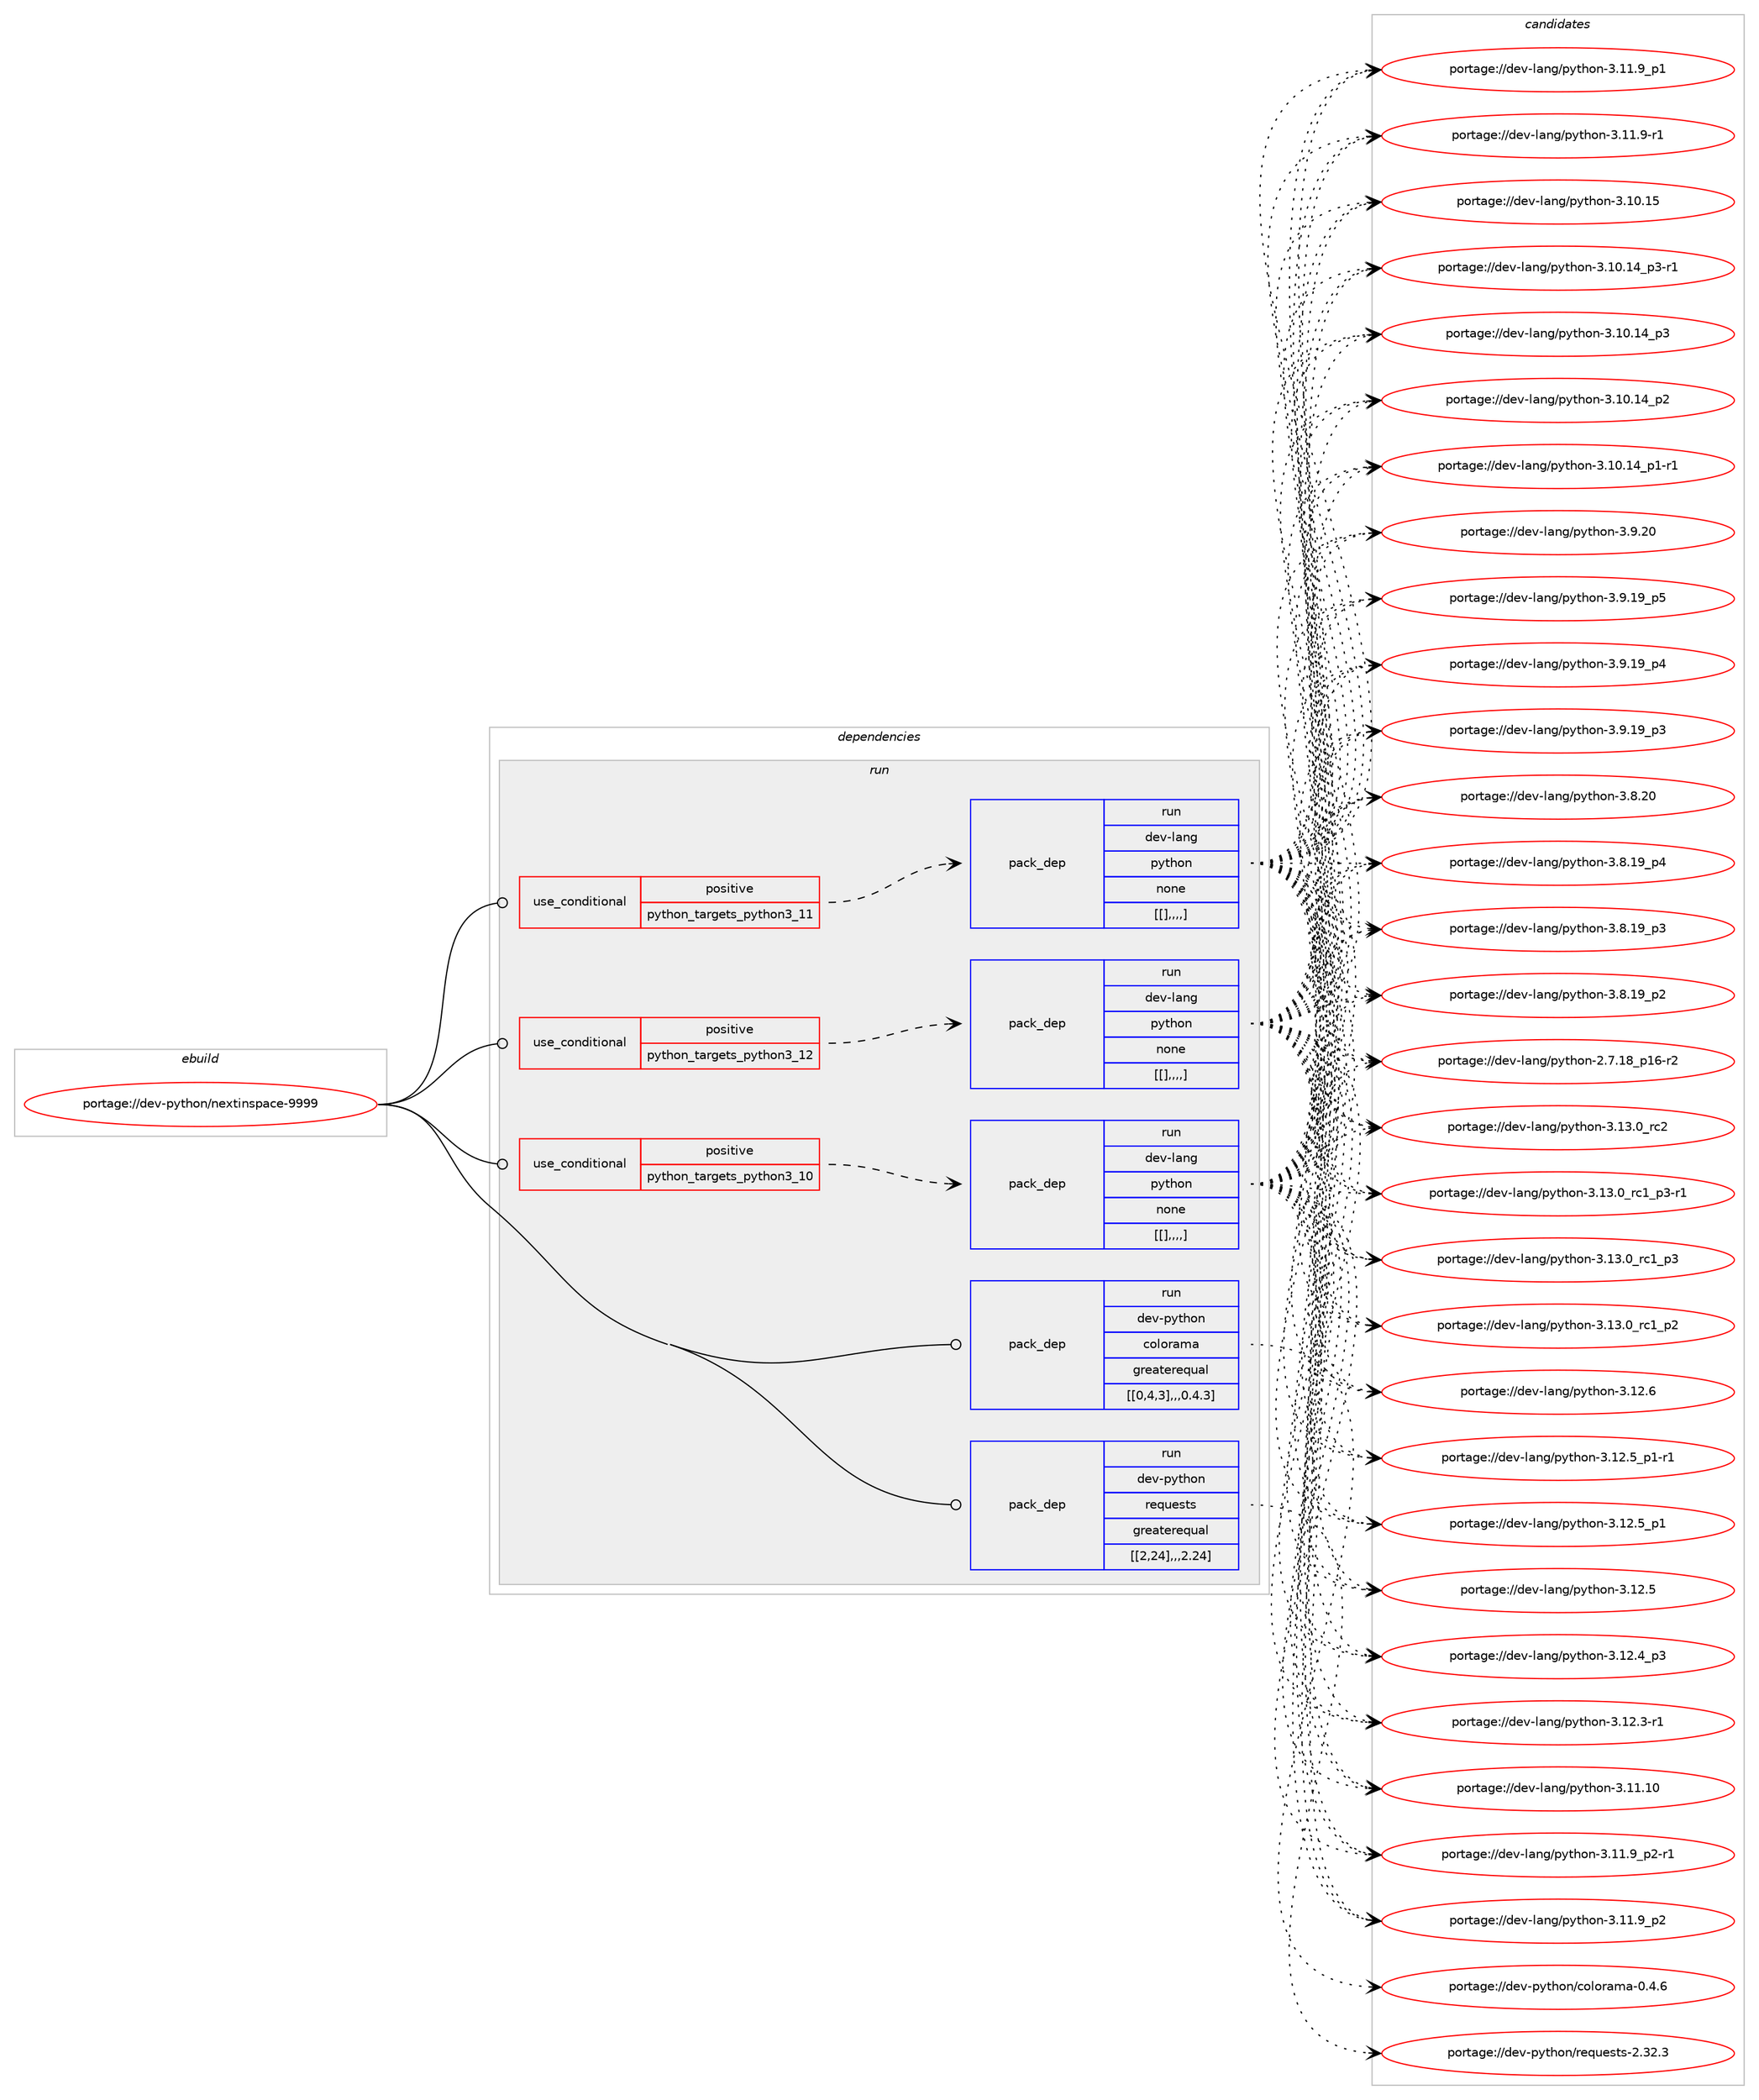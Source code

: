 digraph prolog {

# *************
# Graph options
# *************

newrank=true;
concentrate=true;
compound=true;
graph [rankdir=LR,fontname=Helvetica,fontsize=10,ranksep=1.5];#, ranksep=2.5, nodesep=0.2];
edge  [arrowhead=vee];
node  [fontname=Helvetica,fontsize=10];

# **********
# The ebuild
# **********

subgraph cluster_leftcol {
color=gray;
label=<<i>ebuild</i>>;
id [label="portage://dev-python/nextinspace-9999", color=red, width=4, href="../dev-python/nextinspace-9999.svg"];
}

# ****************
# The dependencies
# ****************

subgraph cluster_midcol {
color=gray;
label=<<i>dependencies</i>>;
subgraph cluster_compile {
fillcolor="#eeeeee";
style=filled;
label=<<i>compile</i>>;
}
subgraph cluster_compileandrun {
fillcolor="#eeeeee";
style=filled;
label=<<i>compile and run</i>>;
}
subgraph cluster_run {
fillcolor="#eeeeee";
style=filled;
label=<<i>run</i>>;
subgraph cond35919 {
dependency153658 [label=<<TABLE BORDER="0" CELLBORDER="1" CELLSPACING="0" CELLPADDING="4"><TR><TD ROWSPAN="3" CELLPADDING="10">use_conditional</TD></TR><TR><TD>positive</TD></TR><TR><TD>python_targets_python3_10</TD></TR></TABLE>>, shape=none, color=red];
subgraph pack116521 {
dependency153659 [label=<<TABLE BORDER="0" CELLBORDER="1" CELLSPACING="0" CELLPADDING="4" WIDTH="220"><TR><TD ROWSPAN="6" CELLPADDING="30">pack_dep</TD></TR><TR><TD WIDTH="110">run</TD></TR><TR><TD>dev-lang</TD></TR><TR><TD>python</TD></TR><TR><TD>none</TD></TR><TR><TD>[[],,,,]</TD></TR></TABLE>>, shape=none, color=blue];
}
dependency153658:e -> dependency153659:w [weight=20,style="dashed",arrowhead="vee"];
}
id:e -> dependency153658:w [weight=20,style="solid",arrowhead="odot"];
subgraph cond35920 {
dependency153660 [label=<<TABLE BORDER="0" CELLBORDER="1" CELLSPACING="0" CELLPADDING="4"><TR><TD ROWSPAN="3" CELLPADDING="10">use_conditional</TD></TR><TR><TD>positive</TD></TR><TR><TD>python_targets_python3_11</TD></TR></TABLE>>, shape=none, color=red];
subgraph pack116522 {
dependency153661 [label=<<TABLE BORDER="0" CELLBORDER="1" CELLSPACING="0" CELLPADDING="4" WIDTH="220"><TR><TD ROWSPAN="6" CELLPADDING="30">pack_dep</TD></TR><TR><TD WIDTH="110">run</TD></TR><TR><TD>dev-lang</TD></TR><TR><TD>python</TD></TR><TR><TD>none</TD></TR><TR><TD>[[],,,,]</TD></TR></TABLE>>, shape=none, color=blue];
}
dependency153660:e -> dependency153661:w [weight=20,style="dashed",arrowhead="vee"];
}
id:e -> dependency153660:w [weight=20,style="solid",arrowhead="odot"];
subgraph cond35921 {
dependency153662 [label=<<TABLE BORDER="0" CELLBORDER="1" CELLSPACING="0" CELLPADDING="4"><TR><TD ROWSPAN="3" CELLPADDING="10">use_conditional</TD></TR><TR><TD>positive</TD></TR><TR><TD>python_targets_python3_12</TD></TR></TABLE>>, shape=none, color=red];
subgraph pack116523 {
dependency153663 [label=<<TABLE BORDER="0" CELLBORDER="1" CELLSPACING="0" CELLPADDING="4" WIDTH="220"><TR><TD ROWSPAN="6" CELLPADDING="30">pack_dep</TD></TR><TR><TD WIDTH="110">run</TD></TR><TR><TD>dev-lang</TD></TR><TR><TD>python</TD></TR><TR><TD>none</TD></TR><TR><TD>[[],,,,]</TD></TR></TABLE>>, shape=none, color=blue];
}
dependency153662:e -> dependency153663:w [weight=20,style="dashed",arrowhead="vee"];
}
id:e -> dependency153662:w [weight=20,style="solid",arrowhead="odot"];
subgraph pack116524 {
dependency153664 [label=<<TABLE BORDER="0" CELLBORDER="1" CELLSPACING="0" CELLPADDING="4" WIDTH="220"><TR><TD ROWSPAN="6" CELLPADDING="30">pack_dep</TD></TR><TR><TD WIDTH="110">run</TD></TR><TR><TD>dev-python</TD></TR><TR><TD>colorama</TD></TR><TR><TD>greaterequal</TD></TR><TR><TD>[[0,4,3],,,0.4.3]</TD></TR></TABLE>>, shape=none, color=blue];
}
id:e -> dependency153664:w [weight=20,style="solid",arrowhead="odot"];
subgraph pack116525 {
dependency153665 [label=<<TABLE BORDER="0" CELLBORDER="1" CELLSPACING="0" CELLPADDING="4" WIDTH="220"><TR><TD ROWSPAN="6" CELLPADDING="30">pack_dep</TD></TR><TR><TD WIDTH="110">run</TD></TR><TR><TD>dev-python</TD></TR><TR><TD>requests</TD></TR><TR><TD>greaterequal</TD></TR><TR><TD>[[2,24],,,2.24]</TD></TR></TABLE>>, shape=none, color=blue];
}
id:e -> dependency153665:w [weight=20,style="solid",arrowhead="odot"];
}
}

# **************
# The candidates
# **************

subgraph cluster_choices {
rank=same;
color=gray;
label=<<i>candidates</i>>;

subgraph choice116521 {
color=black;
nodesep=1;
choice10010111845108971101034711212111610411111045514649514648951149950 [label="portage://dev-lang/python-3.13.0_rc2", color=red, width=4,href="../dev-lang/python-3.13.0_rc2.svg"];
choice1001011184510897110103471121211161041111104551464951464895114994995112514511449 [label="portage://dev-lang/python-3.13.0_rc1_p3-r1", color=red, width=4,href="../dev-lang/python-3.13.0_rc1_p3-r1.svg"];
choice100101118451089711010347112121116104111110455146495146489511499499511251 [label="portage://dev-lang/python-3.13.0_rc1_p3", color=red, width=4,href="../dev-lang/python-3.13.0_rc1_p3.svg"];
choice100101118451089711010347112121116104111110455146495146489511499499511250 [label="portage://dev-lang/python-3.13.0_rc1_p2", color=red, width=4,href="../dev-lang/python-3.13.0_rc1_p2.svg"];
choice10010111845108971101034711212111610411111045514649504654 [label="portage://dev-lang/python-3.12.6", color=red, width=4,href="../dev-lang/python-3.12.6.svg"];
choice1001011184510897110103471121211161041111104551464950465395112494511449 [label="portage://dev-lang/python-3.12.5_p1-r1", color=red, width=4,href="../dev-lang/python-3.12.5_p1-r1.svg"];
choice100101118451089711010347112121116104111110455146495046539511249 [label="portage://dev-lang/python-3.12.5_p1", color=red, width=4,href="../dev-lang/python-3.12.5_p1.svg"];
choice10010111845108971101034711212111610411111045514649504653 [label="portage://dev-lang/python-3.12.5", color=red, width=4,href="../dev-lang/python-3.12.5.svg"];
choice100101118451089711010347112121116104111110455146495046529511251 [label="portage://dev-lang/python-3.12.4_p3", color=red, width=4,href="../dev-lang/python-3.12.4_p3.svg"];
choice100101118451089711010347112121116104111110455146495046514511449 [label="portage://dev-lang/python-3.12.3-r1", color=red, width=4,href="../dev-lang/python-3.12.3-r1.svg"];
choice1001011184510897110103471121211161041111104551464949464948 [label="portage://dev-lang/python-3.11.10", color=red, width=4,href="../dev-lang/python-3.11.10.svg"];
choice1001011184510897110103471121211161041111104551464949465795112504511449 [label="portage://dev-lang/python-3.11.9_p2-r1", color=red, width=4,href="../dev-lang/python-3.11.9_p2-r1.svg"];
choice100101118451089711010347112121116104111110455146494946579511250 [label="portage://dev-lang/python-3.11.9_p2", color=red, width=4,href="../dev-lang/python-3.11.9_p2.svg"];
choice100101118451089711010347112121116104111110455146494946579511249 [label="portage://dev-lang/python-3.11.9_p1", color=red, width=4,href="../dev-lang/python-3.11.9_p1.svg"];
choice100101118451089711010347112121116104111110455146494946574511449 [label="portage://dev-lang/python-3.11.9-r1", color=red, width=4,href="../dev-lang/python-3.11.9-r1.svg"];
choice1001011184510897110103471121211161041111104551464948464953 [label="portage://dev-lang/python-3.10.15", color=red, width=4,href="../dev-lang/python-3.10.15.svg"];
choice100101118451089711010347112121116104111110455146494846495295112514511449 [label="portage://dev-lang/python-3.10.14_p3-r1", color=red, width=4,href="../dev-lang/python-3.10.14_p3-r1.svg"];
choice10010111845108971101034711212111610411111045514649484649529511251 [label="portage://dev-lang/python-3.10.14_p3", color=red, width=4,href="../dev-lang/python-3.10.14_p3.svg"];
choice10010111845108971101034711212111610411111045514649484649529511250 [label="portage://dev-lang/python-3.10.14_p2", color=red, width=4,href="../dev-lang/python-3.10.14_p2.svg"];
choice100101118451089711010347112121116104111110455146494846495295112494511449 [label="portage://dev-lang/python-3.10.14_p1-r1", color=red, width=4,href="../dev-lang/python-3.10.14_p1-r1.svg"];
choice10010111845108971101034711212111610411111045514657465048 [label="portage://dev-lang/python-3.9.20", color=red, width=4,href="../dev-lang/python-3.9.20.svg"];
choice100101118451089711010347112121116104111110455146574649579511253 [label="portage://dev-lang/python-3.9.19_p5", color=red, width=4,href="../dev-lang/python-3.9.19_p5.svg"];
choice100101118451089711010347112121116104111110455146574649579511252 [label="portage://dev-lang/python-3.9.19_p4", color=red, width=4,href="../dev-lang/python-3.9.19_p4.svg"];
choice100101118451089711010347112121116104111110455146574649579511251 [label="portage://dev-lang/python-3.9.19_p3", color=red, width=4,href="../dev-lang/python-3.9.19_p3.svg"];
choice10010111845108971101034711212111610411111045514656465048 [label="portage://dev-lang/python-3.8.20", color=red, width=4,href="../dev-lang/python-3.8.20.svg"];
choice100101118451089711010347112121116104111110455146564649579511252 [label="portage://dev-lang/python-3.8.19_p4", color=red, width=4,href="../dev-lang/python-3.8.19_p4.svg"];
choice100101118451089711010347112121116104111110455146564649579511251 [label="portage://dev-lang/python-3.8.19_p3", color=red, width=4,href="../dev-lang/python-3.8.19_p3.svg"];
choice100101118451089711010347112121116104111110455146564649579511250 [label="portage://dev-lang/python-3.8.19_p2", color=red, width=4,href="../dev-lang/python-3.8.19_p2.svg"];
choice100101118451089711010347112121116104111110455046554649569511249544511450 [label="portage://dev-lang/python-2.7.18_p16-r2", color=red, width=4,href="../dev-lang/python-2.7.18_p16-r2.svg"];
dependency153659:e -> choice10010111845108971101034711212111610411111045514649514648951149950:w [style=dotted,weight="100"];
dependency153659:e -> choice1001011184510897110103471121211161041111104551464951464895114994995112514511449:w [style=dotted,weight="100"];
dependency153659:e -> choice100101118451089711010347112121116104111110455146495146489511499499511251:w [style=dotted,weight="100"];
dependency153659:e -> choice100101118451089711010347112121116104111110455146495146489511499499511250:w [style=dotted,weight="100"];
dependency153659:e -> choice10010111845108971101034711212111610411111045514649504654:w [style=dotted,weight="100"];
dependency153659:e -> choice1001011184510897110103471121211161041111104551464950465395112494511449:w [style=dotted,weight="100"];
dependency153659:e -> choice100101118451089711010347112121116104111110455146495046539511249:w [style=dotted,weight="100"];
dependency153659:e -> choice10010111845108971101034711212111610411111045514649504653:w [style=dotted,weight="100"];
dependency153659:e -> choice100101118451089711010347112121116104111110455146495046529511251:w [style=dotted,weight="100"];
dependency153659:e -> choice100101118451089711010347112121116104111110455146495046514511449:w [style=dotted,weight="100"];
dependency153659:e -> choice1001011184510897110103471121211161041111104551464949464948:w [style=dotted,weight="100"];
dependency153659:e -> choice1001011184510897110103471121211161041111104551464949465795112504511449:w [style=dotted,weight="100"];
dependency153659:e -> choice100101118451089711010347112121116104111110455146494946579511250:w [style=dotted,weight="100"];
dependency153659:e -> choice100101118451089711010347112121116104111110455146494946579511249:w [style=dotted,weight="100"];
dependency153659:e -> choice100101118451089711010347112121116104111110455146494946574511449:w [style=dotted,weight="100"];
dependency153659:e -> choice1001011184510897110103471121211161041111104551464948464953:w [style=dotted,weight="100"];
dependency153659:e -> choice100101118451089711010347112121116104111110455146494846495295112514511449:w [style=dotted,weight="100"];
dependency153659:e -> choice10010111845108971101034711212111610411111045514649484649529511251:w [style=dotted,weight="100"];
dependency153659:e -> choice10010111845108971101034711212111610411111045514649484649529511250:w [style=dotted,weight="100"];
dependency153659:e -> choice100101118451089711010347112121116104111110455146494846495295112494511449:w [style=dotted,weight="100"];
dependency153659:e -> choice10010111845108971101034711212111610411111045514657465048:w [style=dotted,weight="100"];
dependency153659:e -> choice100101118451089711010347112121116104111110455146574649579511253:w [style=dotted,weight="100"];
dependency153659:e -> choice100101118451089711010347112121116104111110455146574649579511252:w [style=dotted,weight="100"];
dependency153659:e -> choice100101118451089711010347112121116104111110455146574649579511251:w [style=dotted,weight="100"];
dependency153659:e -> choice10010111845108971101034711212111610411111045514656465048:w [style=dotted,weight="100"];
dependency153659:e -> choice100101118451089711010347112121116104111110455146564649579511252:w [style=dotted,weight="100"];
dependency153659:e -> choice100101118451089711010347112121116104111110455146564649579511251:w [style=dotted,weight="100"];
dependency153659:e -> choice100101118451089711010347112121116104111110455146564649579511250:w [style=dotted,weight="100"];
dependency153659:e -> choice100101118451089711010347112121116104111110455046554649569511249544511450:w [style=dotted,weight="100"];
}
subgraph choice116522 {
color=black;
nodesep=1;
choice10010111845108971101034711212111610411111045514649514648951149950 [label="portage://dev-lang/python-3.13.0_rc2", color=red, width=4,href="../dev-lang/python-3.13.0_rc2.svg"];
choice1001011184510897110103471121211161041111104551464951464895114994995112514511449 [label="portage://dev-lang/python-3.13.0_rc1_p3-r1", color=red, width=4,href="../dev-lang/python-3.13.0_rc1_p3-r1.svg"];
choice100101118451089711010347112121116104111110455146495146489511499499511251 [label="portage://dev-lang/python-3.13.0_rc1_p3", color=red, width=4,href="../dev-lang/python-3.13.0_rc1_p3.svg"];
choice100101118451089711010347112121116104111110455146495146489511499499511250 [label="portage://dev-lang/python-3.13.0_rc1_p2", color=red, width=4,href="../dev-lang/python-3.13.0_rc1_p2.svg"];
choice10010111845108971101034711212111610411111045514649504654 [label="portage://dev-lang/python-3.12.6", color=red, width=4,href="../dev-lang/python-3.12.6.svg"];
choice1001011184510897110103471121211161041111104551464950465395112494511449 [label="portage://dev-lang/python-3.12.5_p1-r1", color=red, width=4,href="../dev-lang/python-3.12.5_p1-r1.svg"];
choice100101118451089711010347112121116104111110455146495046539511249 [label="portage://dev-lang/python-3.12.5_p1", color=red, width=4,href="../dev-lang/python-3.12.5_p1.svg"];
choice10010111845108971101034711212111610411111045514649504653 [label="portage://dev-lang/python-3.12.5", color=red, width=4,href="../dev-lang/python-3.12.5.svg"];
choice100101118451089711010347112121116104111110455146495046529511251 [label="portage://dev-lang/python-3.12.4_p3", color=red, width=4,href="../dev-lang/python-3.12.4_p3.svg"];
choice100101118451089711010347112121116104111110455146495046514511449 [label="portage://dev-lang/python-3.12.3-r1", color=red, width=4,href="../dev-lang/python-3.12.3-r1.svg"];
choice1001011184510897110103471121211161041111104551464949464948 [label="portage://dev-lang/python-3.11.10", color=red, width=4,href="../dev-lang/python-3.11.10.svg"];
choice1001011184510897110103471121211161041111104551464949465795112504511449 [label="portage://dev-lang/python-3.11.9_p2-r1", color=red, width=4,href="../dev-lang/python-3.11.9_p2-r1.svg"];
choice100101118451089711010347112121116104111110455146494946579511250 [label="portage://dev-lang/python-3.11.9_p2", color=red, width=4,href="../dev-lang/python-3.11.9_p2.svg"];
choice100101118451089711010347112121116104111110455146494946579511249 [label="portage://dev-lang/python-3.11.9_p1", color=red, width=4,href="../dev-lang/python-3.11.9_p1.svg"];
choice100101118451089711010347112121116104111110455146494946574511449 [label="portage://dev-lang/python-3.11.9-r1", color=red, width=4,href="../dev-lang/python-3.11.9-r1.svg"];
choice1001011184510897110103471121211161041111104551464948464953 [label="portage://dev-lang/python-3.10.15", color=red, width=4,href="../dev-lang/python-3.10.15.svg"];
choice100101118451089711010347112121116104111110455146494846495295112514511449 [label="portage://dev-lang/python-3.10.14_p3-r1", color=red, width=4,href="../dev-lang/python-3.10.14_p3-r1.svg"];
choice10010111845108971101034711212111610411111045514649484649529511251 [label="portage://dev-lang/python-3.10.14_p3", color=red, width=4,href="../dev-lang/python-3.10.14_p3.svg"];
choice10010111845108971101034711212111610411111045514649484649529511250 [label="portage://dev-lang/python-3.10.14_p2", color=red, width=4,href="../dev-lang/python-3.10.14_p2.svg"];
choice100101118451089711010347112121116104111110455146494846495295112494511449 [label="portage://dev-lang/python-3.10.14_p1-r1", color=red, width=4,href="../dev-lang/python-3.10.14_p1-r1.svg"];
choice10010111845108971101034711212111610411111045514657465048 [label="portage://dev-lang/python-3.9.20", color=red, width=4,href="../dev-lang/python-3.9.20.svg"];
choice100101118451089711010347112121116104111110455146574649579511253 [label="portage://dev-lang/python-3.9.19_p5", color=red, width=4,href="../dev-lang/python-3.9.19_p5.svg"];
choice100101118451089711010347112121116104111110455146574649579511252 [label="portage://dev-lang/python-3.9.19_p4", color=red, width=4,href="../dev-lang/python-3.9.19_p4.svg"];
choice100101118451089711010347112121116104111110455146574649579511251 [label="portage://dev-lang/python-3.9.19_p3", color=red, width=4,href="../dev-lang/python-3.9.19_p3.svg"];
choice10010111845108971101034711212111610411111045514656465048 [label="portage://dev-lang/python-3.8.20", color=red, width=4,href="../dev-lang/python-3.8.20.svg"];
choice100101118451089711010347112121116104111110455146564649579511252 [label="portage://dev-lang/python-3.8.19_p4", color=red, width=4,href="../dev-lang/python-3.8.19_p4.svg"];
choice100101118451089711010347112121116104111110455146564649579511251 [label="portage://dev-lang/python-3.8.19_p3", color=red, width=4,href="../dev-lang/python-3.8.19_p3.svg"];
choice100101118451089711010347112121116104111110455146564649579511250 [label="portage://dev-lang/python-3.8.19_p2", color=red, width=4,href="../dev-lang/python-3.8.19_p2.svg"];
choice100101118451089711010347112121116104111110455046554649569511249544511450 [label="portage://dev-lang/python-2.7.18_p16-r2", color=red, width=4,href="../dev-lang/python-2.7.18_p16-r2.svg"];
dependency153661:e -> choice10010111845108971101034711212111610411111045514649514648951149950:w [style=dotted,weight="100"];
dependency153661:e -> choice1001011184510897110103471121211161041111104551464951464895114994995112514511449:w [style=dotted,weight="100"];
dependency153661:e -> choice100101118451089711010347112121116104111110455146495146489511499499511251:w [style=dotted,weight="100"];
dependency153661:e -> choice100101118451089711010347112121116104111110455146495146489511499499511250:w [style=dotted,weight="100"];
dependency153661:e -> choice10010111845108971101034711212111610411111045514649504654:w [style=dotted,weight="100"];
dependency153661:e -> choice1001011184510897110103471121211161041111104551464950465395112494511449:w [style=dotted,weight="100"];
dependency153661:e -> choice100101118451089711010347112121116104111110455146495046539511249:w [style=dotted,weight="100"];
dependency153661:e -> choice10010111845108971101034711212111610411111045514649504653:w [style=dotted,weight="100"];
dependency153661:e -> choice100101118451089711010347112121116104111110455146495046529511251:w [style=dotted,weight="100"];
dependency153661:e -> choice100101118451089711010347112121116104111110455146495046514511449:w [style=dotted,weight="100"];
dependency153661:e -> choice1001011184510897110103471121211161041111104551464949464948:w [style=dotted,weight="100"];
dependency153661:e -> choice1001011184510897110103471121211161041111104551464949465795112504511449:w [style=dotted,weight="100"];
dependency153661:e -> choice100101118451089711010347112121116104111110455146494946579511250:w [style=dotted,weight="100"];
dependency153661:e -> choice100101118451089711010347112121116104111110455146494946579511249:w [style=dotted,weight="100"];
dependency153661:e -> choice100101118451089711010347112121116104111110455146494946574511449:w [style=dotted,weight="100"];
dependency153661:e -> choice1001011184510897110103471121211161041111104551464948464953:w [style=dotted,weight="100"];
dependency153661:e -> choice100101118451089711010347112121116104111110455146494846495295112514511449:w [style=dotted,weight="100"];
dependency153661:e -> choice10010111845108971101034711212111610411111045514649484649529511251:w [style=dotted,weight="100"];
dependency153661:e -> choice10010111845108971101034711212111610411111045514649484649529511250:w [style=dotted,weight="100"];
dependency153661:e -> choice100101118451089711010347112121116104111110455146494846495295112494511449:w [style=dotted,weight="100"];
dependency153661:e -> choice10010111845108971101034711212111610411111045514657465048:w [style=dotted,weight="100"];
dependency153661:e -> choice100101118451089711010347112121116104111110455146574649579511253:w [style=dotted,weight="100"];
dependency153661:e -> choice100101118451089711010347112121116104111110455146574649579511252:w [style=dotted,weight="100"];
dependency153661:e -> choice100101118451089711010347112121116104111110455146574649579511251:w [style=dotted,weight="100"];
dependency153661:e -> choice10010111845108971101034711212111610411111045514656465048:w [style=dotted,weight="100"];
dependency153661:e -> choice100101118451089711010347112121116104111110455146564649579511252:w [style=dotted,weight="100"];
dependency153661:e -> choice100101118451089711010347112121116104111110455146564649579511251:w [style=dotted,weight="100"];
dependency153661:e -> choice100101118451089711010347112121116104111110455146564649579511250:w [style=dotted,weight="100"];
dependency153661:e -> choice100101118451089711010347112121116104111110455046554649569511249544511450:w [style=dotted,weight="100"];
}
subgraph choice116523 {
color=black;
nodesep=1;
choice10010111845108971101034711212111610411111045514649514648951149950 [label="portage://dev-lang/python-3.13.0_rc2", color=red, width=4,href="../dev-lang/python-3.13.0_rc2.svg"];
choice1001011184510897110103471121211161041111104551464951464895114994995112514511449 [label="portage://dev-lang/python-3.13.0_rc1_p3-r1", color=red, width=4,href="../dev-lang/python-3.13.0_rc1_p3-r1.svg"];
choice100101118451089711010347112121116104111110455146495146489511499499511251 [label="portage://dev-lang/python-3.13.0_rc1_p3", color=red, width=4,href="../dev-lang/python-3.13.0_rc1_p3.svg"];
choice100101118451089711010347112121116104111110455146495146489511499499511250 [label="portage://dev-lang/python-3.13.0_rc1_p2", color=red, width=4,href="../dev-lang/python-3.13.0_rc1_p2.svg"];
choice10010111845108971101034711212111610411111045514649504654 [label="portage://dev-lang/python-3.12.6", color=red, width=4,href="../dev-lang/python-3.12.6.svg"];
choice1001011184510897110103471121211161041111104551464950465395112494511449 [label="portage://dev-lang/python-3.12.5_p1-r1", color=red, width=4,href="../dev-lang/python-3.12.5_p1-r1.svg"];
choice100101118451089711010347112121116104111110455146495046539511249 [label="portage://dev-lang/python-3.12.5_p1", color=red, width=4,href="../dev-lang/python-3.12.5_p1.svg"];
choice10010111845108971101034711212111610411111045514649504653 [label="portage://dev-lang/python-3.12.5", color=red, width=4,href="../dev-lang/python-3.12.5.svg"];
choice100101118451089711010347112121116104111110455146495046529511251 [label="portage://dev-lang/python-3.12.4_p3", color=red, width=4,href="../dev-lang/python-3.12.4_p3.svg"];
choice100101118451089711010347112121116104111110455146495046514511449 [label="portage://dev-lang/python-3.12.3-r1", color=red, width=4,href="../dev-lang/python-3.12.3-r1.svg"];
choice1001011184510897110103471121211161041111104551464949464948 [label="portage://dev-lang/python-3.11.10", color=red, width=4,href="../dev-lang/python-3.11.10.svg"];
choice1001011184510897110103471121211161041111104551464949465795112504511449 [label="portage://dev-lang/python-3.11.9_p2-r1", color=red, width=4,href="../dev-lang/python-3.11.9_p2-r1.svg"];
choice100101118451089711010347112121116104111110455146494946579511250 [label="portage://dev-lang/python-3.11.9_p2", color=red, width=4,href="../dev-lang/python-3.11.9_p2.svg"];
choice100101118451089711010347112121116104111110455146494946579511249 [label="portage://dev-lang/python-3.11.9_p1", color=red, width=4,href="../dev-lang/python-3.11.9_p1.svg"];
choice100101118451089711010347112121116104111110455146494946574511449 [label="portage://dev-lang/python-3.11.9-r1", color=red, width=4,href="../dev-lang/python-3.11.9-r1.svg"];
choice1001011184510897110103471121211161041111104551464948464953 [label="portage://dev-lang/python-3.10.15", color=red, width=4,href="../dev-lang/python-3.10.15.svg"];
choice100101118451089711010347112121116104111110455146494846495295112514511449 [label="portage://dev-lang/python-3.10.14_p3-r1", color=red, width=4,href="../dev-lang/python-3.10.14_p3-r1.svg"];
choice10010111845108971101034711212111610411111045514649484649529511251 [label="portage://dev-lang/python-3.10.14_p3", color=red, width=4,href="../dev-lang/python-3.10.14_p3.svg"];
choice10010111845108971101034711212111610411111045514649484649529511250 [label="portage://dev-lang/python-3.10.14_p2", color=red, width=4,href="../dev-lang/python-3.10.14_p2.svg"];
choice100101118451089711010347112121116104111110455146494846495295112494511449 [label="portage://dev-lang/python-3.10.14_p1-r1", color=red, width=4,href="../dev-lang/python-3.10.14_p1-r1.svg"];
choice10010111845108971101034711212111610411111045514657465048 [label="portage://dev-lang/python-3.9.20", color=red, width=4,href="../dev-lang/python-3.9.20.svg"];
choice100101118451089711010347112121116104111110455146574649579511253 [label="portage://dev-lang/python-3.9.19_p5", color=red, width=4,href="../dev-lang/python-3.9.19_p5.svg"];
choice100101118451089711010347112121116104111110455146574649579511252 [label="portage://dev-lang/python-3.9.19_p4", color=red, width=4,href="../dev-lang/python-3.9.19_p4.svg"];
choice100101118451089711010347112121116104111110455146574649579511251 [label="portage://dev-lang/python-3.9.19_p3", color=red, width=4,href="../dev-lang/python-3.9.19_p3.svg"];
choice10010111845108971101034711212111610411111045514656465048 [label="portage://dev-lang/python-3.8.20", color=red, width=4,href="../dev-lang/python-3.8.20.svg"];
choice100101118451089711010347112121116104111110455146564649579511252 [label="portage://dev-lang/python-3.8.19_p4", color=red, width=4,href="../dev-lang/python-3.8.19_p4.svg"];
choice100101118451089711010347112121116104111110455146564649579511251 [label="portage://dev-lang/python-3.8.19_p3", color=red, width=4,href="../dev-lang/python-3.8.19_p3.svg"];
choice100101118451089711010347112121116104111110455146564649579511250 [label="portage://dev-lang/python-3.8.19_p2", color=red, width=4,href="../dev-lang/python-3.8.19_p2.svg"];
choice100101118451089711010347112121116104111110455046554649569511249544511450 [label="portage://dev-lang/python-2.7.18_p16-r2", color=red, width=4,href="../dev-lang/python-2.7.18_p16-r2.svg"];
dependency153663:e -> choice10010111845108971101034711212111610411111045514649514648951149950:w [style=dotted,weight="100"];
dependency153663:e -> choice1001011184510897110103471121211161041111104551464951464895114994995112514511449:w [style=dotted,weight="100"];
dependency153663:e -> choice100101118451089711010347112121116104111110455146495146489511499499511251:w [style=dotted,weight="100"];
dependency153663:e -> choice100101118451089711010347112121116104111110455146495146489511499499511250:w [style=dotted,weight="100"];
dependency153663:e -> choice10010111845108971101034711212111610411111045514649504654:w [style=dotted,weight="100"];
dependency153663:e -> choice1001011184510897110103471121211161041111104551464950465395112494511449:w [style=dotted,weight="100"];
dependency153663:e -> choice100101118451089711010347112121116104111110455146495046539511249:w [style=dotted,weight="100"];
dependency153663:e -> choice10010111845108971101034711212111610411111045514649504653:w [style=dotted,weight="100"];
dependency153663:e -> choice100101118451089711010347112121116104111110455146495046529511251:w [style=dotted,weight="100"];
dependency153663:e -> choice100101118451089711010347112121116104111110455146495046514511449:w [style=dotted,weight="100"];
dependency153663:e -> choice1001011184510897110103471121211161041111104551464949464948:w [style=dotted,weight="100"];
dependency153663:e -> choice1001011184510897110103471121211161041111104551464949465795112504511449:w [style=dotted,weight="100"];
dependency153663:e -> choice100101118451089711010347112121116104111110455146494946579511250:w [style=dotted,weight="100"];
dependency153663:e -> choice100101118451089711010347112121116104111110455146494946579511249:w [style=dotted,weight="100"];
dependency153663:e -> choice100101118451089711010347112121116104111110455146494946574511449:w [style=dotted,weight="100"];
dependency153663:e -> choice1001011184510897110103471121211161041111104551464948464953:w [style=dotted,weight="100"];
dependency153663:e -> choice100101118451089711010347112121116104111110455146494846495295112514511449:w [style=dotted,weight="100"];
dependency153663:e -> choice10010111845108971101034711212111610411111045514649484649529511251:w [style=dotted,weight="100"];
dependency153663:e -> choice10010111845108971101034711212111610411111045514649484649529511250:w [style=dotted,weight="100"];
dependency153663:e -> choice100101118451089711010347112121116104111110455146494846495295112494511449:w [style=dotted,weight="100"];
dependency153663:e -> choice10010111845108971101034711212111610411111045514657465048:w [style=dotted,weight="100"];
dependency153663:e -> choice100101118451089711010347112121116104111110455146574649579511253:w [style=dotted,weight="100"];
dependency153663:e -> choice100101118451089711010347112121116104111110455146574649579511252:w [style=dotted,weight="100"];
dependency153663:e -> choice100101118451089711010347112121116104111110455146574649579511251:w [style=dotted,weight="100"];
dependency153663:e -> choice10010111845108971101034711212111610411111045514656465048:w [style=dotted,weight="100"];
dependency153663:e -> choice100101118451089711010347112121116104111110455146564649579511252:w [style=dotted,weight="100"];
dependency153663:e -> choice100101118451089711010347112121116104111110455146564649579511251:w [style=dotted,weight="100"];
dependency153663:e -> choice100101118451089711010347112121116104111110455146564649579511250:w [style=dotted,weight="100"];
dependency153663:e -> choice100101118451089711010347112121116104111110455046554649569511249544511450:w [style=dotted,weight="100"];
}
subgraph choice116524 {
color=black;
nodesep=1;
choice1001011184511212111610411111047991111081111149710997454846524654 [label="portage://dev-python/colorama-0.4.6", color=red, width=4,href="../dev-python/colorama-0.4.6.svg"];
dependency153664:e -> choice1001011184511212111610411111047991111081111149710997454846524654:w [style=dotted,weight="100"];
}
subgraph choice116525 {
color=black;
nodesep=1;
choice100101118451121211161041111104711410111311710111511611545504651504651 [label="portage://dev-python/requests-2.32.3", color=red, width=4,href="../dev-python/requests-2.32.3.svg"];
dependency153665:e -> choice100101118451121211161041111104711410111311710111511611545504651504651:w [style=dotted,weight="100"];
}
}

}

